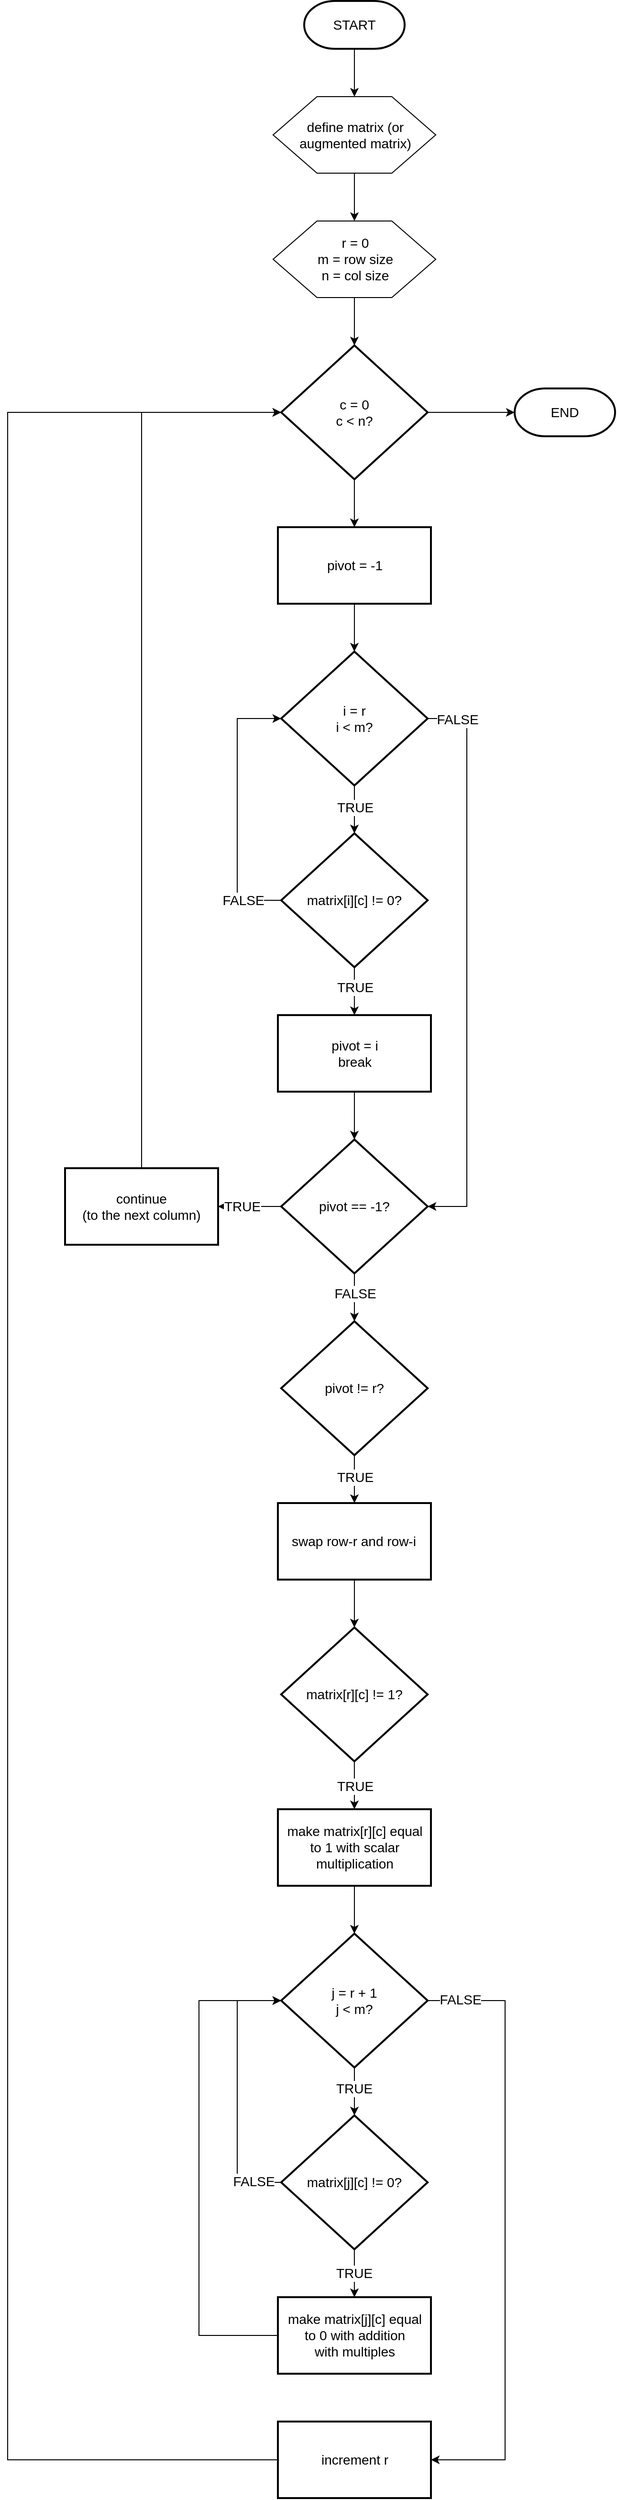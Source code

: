 <mxfile version="28.2.5">
  <diagram name="Page-1" id="vWwkLInZLjURHQhcrtjY">
    <mxGraphModel dx="1971" dy="848" grid="1" gridSize="10" guides="1" tooltips="1" connect="1" arrows="1" fold="1" page="1" pageScale="1" pageWidth="850" pageHeight="1100" math="0" shadow="0">
      <root>
        <mxCell id="0" />
        <mxCell id="1" parent="0" />
        <mxCell id="6vA8n_HoxN1Lr4v6PDay-3" value="" style="edgeStyle=orthogonalEdgeStyle;rounded=0;orthogonalLoop=1;jettySize=auto;html=1;" parent="1" source="6vA8n_HoxN1Lr4v6PDay-1" target="6vA8n_HoxN1Lr4v6PDay-2" edge="1">
          <mxGeometry relative="1" as="geometry" />
        </mxCell>
        <mxCell id="6vA8n_HoxN1Lr4v6PDay-1" value="START" style="strokeWidth=2;html=1;shape=mxgraph.flowchart.terminator;whiteSpace=wrap;fontSize=14;" parent="1" vertex="1">
          <mxGeometry x="350" y="20" width="105" height="50" as="geometry" />
        </mxCell>
        <mxCell id="6vA8n_HoxN1Lr4v6PDay-5" value="" style="edgeStyle=orthogonalEdgeStyle;rounded=0;orthogonalLoop=1;jettySize=auto;html=1;" parent="1" source="6vA8n_HoxN1Lr4v6PDay-2" target="6vA8n_HoxN1Lr4v6PDay-4" edge="1">
          <mxGeometry relative="1" as="geometry" />
        </mxCell>
        <mxCell id="6vA8n_HoxN1Lr4v6PDay-2" value="define matrix (or&lt;div&gt;augmented matrix)&lt;/div&gt;" style="verticalLabelPosition=middle;verticalAlign=middle;html=1;shape=hexagon;perimeter=hexagonPerimeter2;arcSize=6;size=0.27;labelPosition=center;align=center;fontSize=14;" parent="1" vertex="1">
          <mxGeometry x="317.5" y="120" width="170" height="80" as="geometry" />
        </mxCell>
        <mxCell id="6vA8n_HoxN1Lr4v6PDay-7" value="" style="edgeStyle=orthogonalEdgeStyle;rounded=0;orthogonalLoop=1;jettySize=auto;html=1;" parent="1" source="6vA8n_HoxN1Lr4v6PDay-4" target="6vA8n_HoxN1Lr4v6PDay-6" edge="1">
          <mxGeometry relative="1" as="geometry" />
        </mxCell>
        <mxCell id="6vA8n_HoxN1Lr4v6PDay-4" value="r = 0&lt;div&gt;m = row size&lt;/div&gt;&lt;div&gt;n = col size&lt;/div&gt;" style="verticalLabelPosition=middle;verticalAlign=middle;html=1;shape=hexagon;perimeter=hexagonPerimeter2;arcSize=6;size=0.27;labelPosition=center;align=center;fontSize=14;" parent="1" vertex="1">
          <mxGeometry x="317.5" y="250" width="170" height="80" as="geometry" />
        </mxCell>
        <mxCell id="6vA8n_HoxN1Lr4v6PDay-9" value="" style="edgeStyle=orthogonalEdgeStyle;rounded=0;orthogonalLoop=1;jettySize=auto;html=1;" parent="1" source="6vA8n_HoxN1Lr4v6PDay-6" target="6vA8n_HoxN1Lr4v6PDay-8" edge="1">
          <mxGeometry relative="1" as="geometry" />
        </mxCell>
        <mxCell id="0ZIrBkC216AB6fB7t34_-2" value="" style="edgeStyle=orthogonalEdgeStyle;rounded=0;orthogonalLoop=1;jettySize=auto;html=1;" edge="1" parent="1" source="6vA8n_HoxN1Lr4v6PDay-6" target="0ZIrBkC216AB6fB7t34_-1">
          <mxGeometry relative="1" as="geometry" />
        </mxCell>
        <mxCell id="6vA8n_HoxN1Lr4v6PDay-6" value="c = 0&lt;div&gt;c &amp;lt; n?&lt;/div&gt;" style="strokeWidth=2;html=1;shape=mxgraph.flowchart.decision;whiteSpace=wrap;fontSize=14;" parent="1" vertex="1">
          <mxGeometry x="325.93" y="380" width="153.13" height="140" as="geometry" />
        </mxCell>
        <mxCell id="6vA8n_HoxN1Lr4v6PDay-11" value="" style="edgeStyle=orthogonalEdgeStyle;rounded=0;orthogonalLoop=1;jettySize=auto;html=1;" parent="1" source="6vA8n_HoxN1Lr4v6PDay-8" target="6vA8n_HoxN1Lr4v6PDay-10" edge="1">
          <mxGeometry relative="1" as="geometry" />
        </mxCell>
        <mxCell id="6vA8n_HoxN1Lr4v6PDay-8" value="pivot = -1" style="rounded=1;whiteSpace=wrap;html=1;absoluteArcSize=1;arcSize=0;strokeWidth=2;fontSize=14;" parent="1" vertex="1">
          <mxGeometry x="322.5" y="570" width="160" height="80" as="geometry" />
        </mxCell>
        <mxCell id="6vA8n_HoxN1Lr4v6PDay-16" value="" style="edgeStyle=orthogonalEdgeStyle;rounded=0;orthogonalLoop=1;jettySize=auto;html=1;" parent="1" source="6vA8n_HoxN1Lr4v6PDay-10" target="6vA8n_HoxN1Lr4v6PDay-12" edge="1">
          <mxGeometry relative="1" as="geometry" />
        </mxCell>
        <mxCell id="6vA8n_HoxN1Lr4v6PDay-18" value="&lt;font style=&quot;font-size: 14px;&quot;&gt;TRUE&lt;/font&gt;" style="edgeLabel;html=1;align=center;verticalAlign=middle;resizable=0;points=[];" parent="6vA8n_HoxN1Lr4v6PDay-16" vertex="1" connectable="0">
          <mxGeometry x="-0.096" relative="1" as="geometry">
            <mxPoint as="offset" />
          </mxGeometry>
        </mxCell>
        <mxCell id="6vA8n_HoxN1Lr4v6PDay-10" value="i = r&lt;div&gt;i &amp;lt; m?&lt;/div&gt;" style="strokeWidth=2;html=1;shape=mxgraph.flowchart.decision;whiteSpace=wrap;fontSize=14;" parent="1" vertex="1">
          <mxGeometry x="325.93" y="700" width="153.13" height="140" as="geometry" />
        </mxCell>
        <mxCell id="6vA8n_HoxN1Lr4v6PDay-14" value="" style="edgeStyle=orthogonalEdgeStyle;rounded=0;orthogonalLoop=1;jettySize=auto;html=1;" parent="1" source="6vA8n_HoxN1Lr4v6PDay-12" target="6vA8n_HoxN1Lr4v6PDay-13" edge="1">
          <mxGeometry relative="1" as="geometry" />
        </mxCell>
        <mxCell id="6vA8n_HoxN1Lr4v6PDay-19" value="&lt;font style=&quot;font-size: 14px;&quot;&gt;TRUE&lt;/font&gt;" style="edgeLabel;html=1;align=center;verticalAlign=middle;resizable=0;points=[];" parent="6vA8n_HoxN1Lr4v6PDay-14" vertex="1" connectable="0">
          <mxGeometry x="-0.187" relative="1" as="geometry">
            <mxPoint as="offset" />
          </mxGeometry>
        </mxCell>
        <mxCell id="6vA8n_HoxN1Lr4v6PDay-12" value="matrix[i][c] != 0?" style="strokeWidth=2;html=1;shape=mxgraph.flowchart.decision;whiteSpace=wrap;fontSize=14;" parent="1" vertex="1">
          <mxGeometry x="325.93" y="890" width="153.13" height="140" as="geometry" />
        </mxCell>
        <mxCell id="6vA8n_HoxN1Lr4v6PDay-22" value="" style="edgeStyle=orthogonalEdgeStyle;rounded=0;orthogonalLoop=1;jettySize=auto;html=1;" parent="1" source="6vA8n_HoxN1Lr4v6PDay-13" target="6vA8n_HoxN1Lr4v6PDay-21" edge="1">
          <mxGeometry relative="1" as="geometry" />
        </mxCell>
        <mxCell id="6vA8n_HoxN1Lr4v6PDay-13" value="pivot = i&lt;div&gt;break&lt;/div&gt;" style="rounded=1;whiteSpace=wrap;html=1;absoluteArcSize=1;arcSize=0;strokeWidth=2;fontSize=14;" parent="1" vertex="1">
          <mxGeometry x="322.5" y="1080" width="160" height="80" as="geometry" />
        </mxCell>
        <mxCell id="6vA8n_HoxN1Lr4v6PDay-15" style="edgeStyle=orthogonalEdgeStyle;rounded=0;orthogonalLoop=1;jettySize=auto;html=1;exitX=0;exitY=0.5;exitDx=0;exitDy=0;exitPerimeter=0;entryX=0;entryY=0.5;entryDx=0;entryDy=0;entryPerimeter=0;" parent="1" source="6vA8n_HoxN1Lr4v6PDay-12" target="6vA8n_HoxN1Lr4v6PDay-10" edge="1">
          <mxGeometry relative="1" as="geometry">
            <Array as="points">
              <mxPoint x="280" y="960" />
              <mxPoint x="280" y="770" />
            </Array>
          </mxGeometry>
        </mxCell>
        <mxCell id="6vA8n_HoxN1Lr4v6PDay-20" value="&lt;font style=&quot;font-size: 14px;&quot;&gt;FALSE&lt;/font&gt;" style="edgeLabel;html=1;align=center;verticalAlign=middle;resizable=0;points=[];" parent="6vA8n_HoxN1Lr4v6PDay-15" vertex="1" connectable="0">
          <mxGeometry x="-0.717" relative="1" as="geometry">
            <mxPoint as="offset" />
          </mxGeometry>
        </mxCell>
        <mxCell id="6vA8n_HoxN1Lr4v6PDay-26" value="" style="edgeStyle=orthogonalEdgeStyle;rounded=0;orthogonalLoop=1;jettySize=auto;html=1;" parent="1" source="6vA8n_HoxN1Lr4v6PDay-21" target="6vA8n_HoxN1Lr4v6PDay-25" edge="1">
          <mxGeometry relative="1" as="geometry" />
        </mxCell>
        <mxCell id="6vA8n_HoxN1Lr4v6PDay-28" value="&lt;span style=&quot;font-size: 14px;&quot;&gt;TRUE&lt;/span&gt;" style="edgeLabel;html=1;align=center;verticalAlign=middle;resizable=0;points=[];" parent="6vA8n_HoxN1Lr4v6PDay-26" vertex="1" connectable="0">
          <mxGeometry x="0.252" relative="1" as="geometry">
            <mxPoint as="offset" />
          </mxGeometry>
        </mxCell>
        <mxCell id="6vA8n_HoxN1Lr4v6PDay-33" value="" style="edgeStyle=orthogonalEdgeStyle;rounded=0;orthogonalLoop=1;jettySize=auto;html=1;" parent="1" source="6vA8n_HoxN1Lr4v6PDay-21" target="6vA8n_HoxN1Lr4v6PDay-32" edge="1">
          <mxGeometry relative="1" as="geometry" />
        </mxCell>
        <mxCell id="6vA8n_HoxN1Lr4v6PDay-34" value="&lt;span style=&quot;font-size: 14px;&quot;&gt;FALSE&lt;/span&gt;" style="edgeLabel;html=1;align=center;verticalAlign=middle;resizable=0;points=[];" parent="6vA8n_HoxN1Lr4v6PDay-33" vertex="1" connectable="0">
          <mxGeometry x="-0.176" relative="1" as="geometry">
            <mxPoint as="offset" />
          </mxGeometry>
        </mxCell>
        <mxCell id="6vA8n_HoxN1Lr4v6PDay-21" value="pivot == -1?" style="strokeWidth=2;html=1;shape=mxgraph.flowchart.decision;whiteSpace=wrap;fontSize=14;" parent="1" vertex="1">
          <mxGeometry x="325.94" y="1210" width="153.13" height="140" as="geometry" />
        </mxCell>
        <mxCell id="6vA8n_HoxN1Lr4v6PDay-23" style="edgeStyle=orthogonalEdgeStyle;rounded=0;orthogonalLoop=1;jettySize=auto;html=1;exitX=1;exitY=0.5;exitDx=0;exitDy=0;exitPerimeter=0;entryX=1;entryY=0.5;entryDx=0;entryDy=0;entryPerimeter=0;" parent="1" source="6vA8n_HoxN1Lr4v6PDay-10" target="6vA8n_HoxN1Lr4v6PDay-21" edge="1">
          <mxGeometry relative="1" as="geometry">
            <Array as="points">
              <mxPoint x="520" y="770" />
              <mxPoint x="520" y="1280" />
            </Array>
          </mxGeometry>
        </mxCell>
        <mxCell id="6vA8n_HoxN1Lr4v6PDay-24" value="&lt;span style=&quot;font-size: 14px;&quot;&gt;FALSE&lt;/span&gt;" style="edgeLabel;html=1;align=center;verticalAlign=middle;resizable=0;points=[];" parent="6vA8n_HoxN1Lr4v6PDay-23" vertex="1" connectable="0">
          <mxGeometry x="-0.895" y="-1" relative="1" as="geometry">
            <mxPoint as="offset" />
          </mxGeometry>
        </mxCell>
        <mxCell id="6vA8n_HoxN1Lr4v6PDay-25" value="continue&lt;div&gt;(to the next column)&lt;/div&gt;" style="rounded=1;whiteSpace=wrap;html=1;absoluteArcSize=1;arcSize=0;strokeWidth=2;fontSize=14;" parent="1" vertex="1">
          <mxGeometry x="100" y="1240" width="160" height="80" as="geometry" />
        </mxCell>
        <mxCell id="6vA8n_HoxN1Lr4v6PDay-29" style="edgeStyle=orthogonalEdgeStyle;rounded=0;orthogonalLoop=1;jettySize=auto;html=1;exitX=0.5;exitY=0;exitDx=0;exitDy=0;entryX=0;entryY=0.5;entryDx=0;entryDy=0;entryPerimeter=0;" parent="1" source="6vA8n_HoxN1Lr4v6PDay-25" target="6vA8n_HoxN1Lr4v6PDay-6" edge="1">
          <mxGeometry relative="1" as="geometry" />
        </mxCell>
        <mxCell id="6vA8n_HoxN1Lr4v6PDay-36" value="" style="edgeStyle=orthogonalEdgeStyle;rounded=0;orthogonalLoop=1;jettySize=auto;html=1;" parent="1" source="6vA8n_HoxN1Lr4v6PDay-32" target="6vA8n_HoxN1Lr4v6PDay-35" edge="1">
          <mxGeometry relative="1" as="geometry" />
        </mxCell>
        <mxCell id="6vA8n_HoxN1Lr4v6PDay-37" value="&lt;font style=&quot;font-size: 14px;&quot;&gt;TRUE&lt;/font&gt;" style="edgeLabel;html=1;align=center;verticalAlign=middle;resizable=0;points=[];" parent="6vA8n_HoxN1Lr4v6PDay-36" vertex="1" connectable="0">
          <mxGeometry x="-0.087" relative="1" as="geometry">
            <mxPoint as="offset" />
          </mxGeometry>
        </mxCell>
        <mxCell id="6vA8n_HoxN1Lr4v6PDay-32" value="pivot != r?" style="strokeWidth=2;html=1;shape=mxgraph.flowchart.decision;whiteSpace=wrap;fontSize=14;" parent="1" vertex="1">
          <mxGeometry x="325.94" y="1400" width="153.13" height="140" as="geometry" />
        </mxCell>
        <mxCell id="6vA8n_HoxN1Lr4v6PDay-39" value="" style="edgeStyle=orthogonalEdgeStyle;rounded=0;orthogonalLoop=1;jettySize=auto;html=1;" parent="1" source="6vA8n_HoxN1Lr4v6PDay-35" target="6vA8n_HoxN1Lr4v6PDay-38" edge="1">
          <mxGeometry relative="1" as="geometry" />
        </mxCell>
        <mxCell id="6vA8n_HoxN1Lr4v6PDay-35" value="swap row-r and row-i" style="rounded=1;whiteSpace=wrap;html=1;absoluteArcSize=1;arcSize=0;strokeWidth=2;fontSize=14;" parent="1" vertex="1">
          <mxGeometry x="322.49" y="1590" width="160" height="80" as="geometry" />
        </mxCell>
        <mxCell id="6vA8n_HoxN1Lr4v6PDay-41" value="" style="edgeStyle=orthogonalEdgeStyle;rounded=0;orthogonalLoop=1;jettySize=auto;html=1;" parent="1" source="6vA8n_HoxN1Lr4v6PDay-38" target="6vA8n_HoxN1Lr4v6PDay-40" edge="1">
          <mxGeometry relative="1" as="geometry" />
        </mxCell>
        <mxCell id="6vA8n_HoxN1Lr4v6PDay-42" value="&lt;span style=&quot;font-size: 14px;&quot;&gt;TRUE&lt;/span&gt;" style="edgeLabel;html=1;align=center;verticalAlign=middle;resizable=0;points=[];" parent="6vA8n_HoxN1Lr4v6PDay-41" vertex="1" connectable="0">
          <mxGeometry x="0.016" relative="1" as="geometry">
            <mxPoint as="offset" />
          </mxGeometry>
        </mxCell>
        <mxCell id="6vA8n_HoxN1Lr4v6PDay-38" value="matrix[r][c] != 1?" style="strokeWidth=2;html=1;shape=mxgraph.flowchart.decision;whiteSpace=wrap;fontSize=14;" parent="1" vertex="1">
          <mxGeometry x="325.92" y="1720" width="153.13" height="140" as="geometry" />
        </mxCell>
        <mxCell id="6vA8n_HoxN1Lr4v6PDay-44" value="" style="edgeStyle=orthogonalEdgeStyle;rounded=0;orthogonalLoop=1;jettySize=auto;html=1;" parent="1" source="6vA8n_HoxN1Lr4v6PDay-40" target="6vA8n_HoxN1Lr4v6PDay-43" edge="1">
          <mxGeometry relative="1" as="geometry" />
        </mxCell>
        <mxCell id="6vA8n_HoxN1Lr4v6PDay-40" value="make matrix[r][c] equal&lt;div&gt;to 1 with scalar&lt;/div&gt;&lt;div&gt;multiplication&lt;/div&gt;" style="rounded=1;whiteSpace=wrap;html=1;absoluteArcSize=1;arcSize=0;strokeWidth=2;fontSize=14;" parent="1" vertex="1">
          <mxGeometry x="322.51" y="1910" width="160" height="80" as="geometry" />
        </mxCell>
        <mxCell id="6vA8n_HoxN1Lr4v6PDay-46" value="" style="edgeStyle=orthogonalEdgeStyle;rounded=0;orthogonalLoop=1;jettySize=auto;html=1;" parent="1" source="6vA8n_HoxN1Lr4v6PDay-43" target="6vA8n_HoxN1Lr4v6PDay-45" edge="1">
          <mxGeometry relative="1" as="geometry" />
        </mxCell>
        <mxCell id="6vA8n_HoxN1Lr4v6PDay-49" value="&lt;span style=&quot;font-size: 14px;&quot;&gt;TRUE&lt;/span&gt;" style="edgeLabel;html=1;align=center;verticalAlign=middle;resizable=0;points=[];" parent="6vA8n_HoxN1Lr4v6PDay-46" vertex="1" connectable="0">
          <mxGeometry x="-0.12" y="-1" relative="1" as="geometry">
            <mxPoint as="offset" />
          </mxGeometry>
        </mxCell>
        <mxCell id="6vA8n_HoxN1Lr4v6PDay-55" style="edgeStyle=orthogonalEdgeStyle;rounded=0;orthogonalLoop=1;jettySize=auto;html=1;exitX=1;exitY=0.5;exitDx=0;exitDy=0;exitPerimeter=0;entryX=1;entryY=0.5;entryDx=0;entryDy=0;" parent="1" source="6vA8n_HoxN1Lr4v6PDay-43" target="6vA8n_HoxN1Lr4v6PDay-54" edge="1">
          <mxGeometry relative="1" as="geometry">
            <Array as="points">
              <mxPoint x="560" y="2110" />
              <mxPoint x="560" y="2590" />
            </Array>
          </mxGeometry>
        </mxCell>
        <mxCell id="6vA8n_HoxN1Lr4v6PDay-56" value="&lt;span style=&quot;font-size: 14px;&quot;&gt;FALSE&lt;/span&gt;" style="edgeLabel;html=1;align=center;verticalAlign=middle;resizable=0;points=[];" parent="6vA8n_HoxN1Lr4v6PDay-55" vertex="1" connectable="0">
          <mxGeometry x="-0.894" y="1" relative="1" as="geometry">
            <mxPoint as="offset" />
          </mxGeometry>
        </mxCell>
        <mxCell id="6vA8n_HoxN1Lr4v6PDay-43" value="j = r + 1&lt;div&gt;j &amp;lt; m?&lt;/div&gt;" style="strokeWidth=2;html=1;shape=mxgraph.flowchart.decision;whiteSpace=wrap;fontSize=14;" parent="1" vertex="1">
          <mxGeometry x="325.92" y="2040" width="153.13" height="140" as="geometry" />
        </mxCell>
        <mxCell id="6vA8n_HoxN1Lr4v6PDay-48" value="" style="edgeStyle=orthogonalEdgeStyle;rounded=0;orthogonalLoop=1;jettySize=auto;html=1;" parent="1" source="6vA8n_HoxN1Lr4v6PDay-45" target="6vA8n_HoxN1Lr4v6PDay-47" edge="1">
          <mxGeometry relative="1" as="geometry" />
        </mxCell>
        <mxCell id="6vA8n_HoxN1Lr4v6PDay-50" value="&lt;font style=&quot;font-size: 14px;&quot;&gt;TRUE&lt;/font&gt;" style="edgeLabel;html=1;align=center;verticalAlign=middle;resizable=0;points=[];" parent="6vA8n_HoxN1Lr4v6PDay-48" vertex="1" connectable="0">
          <mxGeometry x="-0.022" y="-1" relative="1" as="geometry">
            <mxPoint as="offset" />
          </mxGeometry>
        </mxCell>
        <mxCell id="6vA8n_HoxN1Lr4v6PDay-45" value="matrix[j][c] != 0?" style="strokeWidth=2;html=1;shape=mxgraph.flowchart.decision;whiteSpace=wrap;fontSize=14;" parent="1" vertex="1">
          <mxGeometry x="325.92" y="2230" width="153.13" height="140" as="geometry" />
        </mxCell>
        <mxCell id="6vA8n_HoxN1Lr4v6PDay-47" value="make matrix[j][c] equal&lt;div&gt;to 0 with addition&lt;/div&gt;&lt;div&gt;with multiples&lt;/div&gt;" style="rounded=1;whiteSpace=wrap;html=1;absoluteArcSize=1;arcSize=0;strokeWidth=2;fontSize=14;" parent="1" vertex="1">
          <mxGeometry x="322.51" y="2420" width="160" height="80" as="geometry" />
        </mxCell>
        <mxCell id="6vA8n_HoxN1Lr4v6PDay-51" style="edgeStyle=orthogonalEdgeStyle;rounded=0;orthogonalLoop=1;jettySize=auto;html=1;exitX=0;exitY=0.5;exitDx=0;exitDy=0;exitPerimeter=0;entryX=0;entryY=0.5;entryDx=0;entryDy=0;entryPerimeter=0;" parent="1" source="6vA8n_HoxN1Lr4v6PDay-45" target="6vA8n_HoxN1Lr4v6PDay-43" edge="1">
          <mxGeometry relative="1" as="geometry">
            <Array as="points">
              <mxPoint x="280" y="2300" />
              <mxPoint x="280" y="2110" />
            </Array>
          </mxGeometry>
        </mxCell>
        <mxCell id="6vA8n_HoxN1Lr4v6PDay-52" value="&lt;font style=&quot;font-size: 14px;&quot;&gt;FALSE&lt;/font&gt;" style="edgeLabel;html=1;align=center;verticalAlign=middle;resizable=0;points=[];" parent="6vA8n_HoxN1Lr4v6PDay-51" vertex="1" connectable="0">
          <mxGeometry x="-0.794" y="-1" relative="1" as="geometry">
            <mxPoint as="offset" />
          </mxGeometry>
        </mxCell>
        <mxCell id="6vA8n_HoxN1Lr4v6PDay-53" style="edgeStyle=orthogonalEdgeStyle;rounded=0;orthogonalLoop=1;jettySize=auto;html=1;exitX=0;exitY=0.5;exitDx=0;exitDy=0;entryX=0;entryY=0.5;entryDx=0;entryDy=0;entryPerimeter=0;" parent="1" source="6vA8n_HoxN1Lr4v6PDay-47" target="6vA8n_HoxN1Lr4v6PDay-43" edge="1">
          <mxGeometry relative="1" as="geometry">
            <Array as="points">
              <mxPoint x="240" y="2460" />
              <mxPoint x="240" y="2110" />
            </Array>
          </mxGeometry>
        </mxCell>
        <mxCell id="6vA8n_HoxN1Lr4v6PDay-54" value="increment r" style="rounded=1;whiteSpace=wrap;html=1;absoluteArcSize=1;arcSize=0;strokeWidth=2;fontSize=14;" parent="1" vertex="1">
          <mxGeometry x="322.51" y="2550" width="160" height="80" as="geometry" />
        </mxCell>
        <mxCell id="6vA8n_HoxN1Lr4v6PDay-57" style="edgeStyle=orthogonalEdgeStyle;rounded=0;orthogonalLoop=1;jettySize=auto;html=1;exitX=0;exitY=0.5;exitDx=0;exitDy=0;entryX=0;entryY=0.5;entryDx=0;entryDy=0;entryPerimeter=0;" parent="1" source="6vA8n_HoxN1Lr4v6PDay-54" target="6vA8n_HoxN1Lr4v6PDay-6" edge="1">
          <mxGeometry relative="1" as="geometry">
            <Array as="points">
              <mxPoint x="40" y="2590" />
              <mxPoint x="40" y="450" />
            </Array>
          </mxGeometry>
        </mxCell>
        <mxCell id="0ZIrBkC216AB6fB7t34_-1" value="END" style="strokeWidth=2;html=1;shape=mxgraph.flowchart.terminator;whiteSpace=wrap;fontSize=14;" vertex="1" parent="1">
          <mxGeometry x="570" y="425" width="105" height="50" as="geometry" />
        </mxCell>
      </root>
    </mxGraphModel>
  </diagram>
</mxfile>
